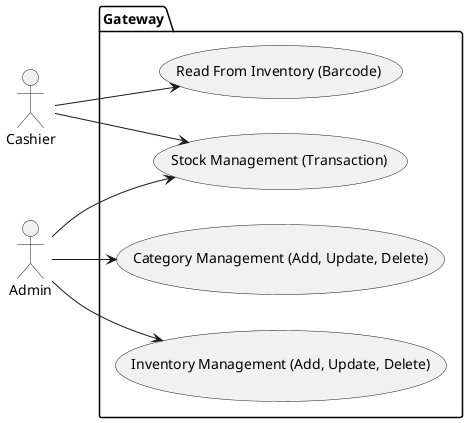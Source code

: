 @startuml inventory-service

left to right direction
actor Cashier as c
actor Admin as a

package Gateway{
    usecase "Category Management (Add, Update, Delete)" as uc1
    usecase "Inventory Management (Add, Update, Delete)" as uc2
    usecase "Read From Inventory (Barcode)" as uc3
    usecase "Stock Management (Transaction)" as uc4
}

a --> uc1
a --> uc2
c --> uc3
c --> uc4
a --> uc4


@enduml